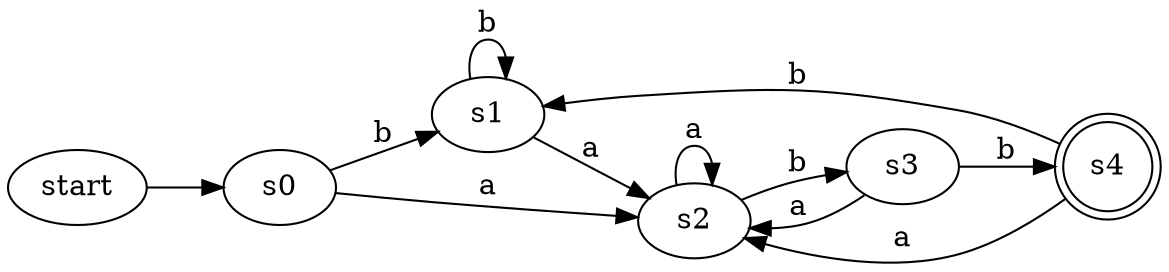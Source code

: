 digraph G {
rankdir = LR;
	"s0" -> "s1"[label="b"];
	"s0" -> "s2"[label="a"];
	"s1" -> "s1"[label="b"];
	"s1" -> "s2"[label="a"];
	"s2" -> "s3"[label="b"];
	"s2" -> "s2"[label="a"];
	"s3" -> "s4"[label="b"];
	"s3" -> "s2"[label="a"];
	"s4" -> "s1"[label="b"];
	"s4" -> "s2"[label="a"];
	"start" -> "s0"
	"s4" [shape="doublecircle"];
}
